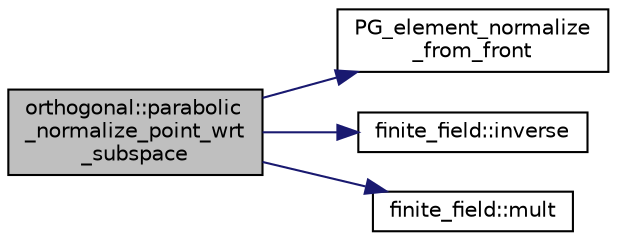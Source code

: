 digraph "orthogonal::parabolic_normalize_point_wrt_subspace"
{
  edge [fontname="Helvetica",fontsize="10",labelfontname="Helvetica",labelfontsize="10"];
  node [fontname="Helvetica",fontsize="10",shape=record];
  rankdir="LR";
  Node23241 [label="orthogonal::parabolic\l_normalize_point_wrt\l_subspace",height=0.2,width=0.4,color="black", fillcolor="grey75", style="filled", fontcolor="black"];
  Node23241 -> Node23242 [color="midnightblue",fontsize="10",style="solid",fontname="Helvetica"];
  Node23242 [label="PG_element_normalize\l_from_front",height=0.2,width=0.4,color="black", fillcolor="white", style="filled",URL="$d4/d67/geometry_8h.html#af675caf5f9975573455c8d93cb56bf95"];
  Node23241 -> Node23243 [color="midnightblue",fontsize="10",style="solid",fontname="Helvetica"];
  Node23243 [label="finite_field::inverse",height=0.2,width=0.4,color="black", fillcolor="white", style="filled",URL="$df/d5a/classfinite__field.html#a69f2a12c01e70b7ce2d115c5221c9cdd"];
  Node23241 -> Node23244 [color="midnightblue",fontsize="10",style="solid",fontname="Helvetica"];
  Node23244 [label="finite_field::mult",height=0.2,width=0.4,color="black", fillcolor="white", style="filled",URL="$df/d5a/classfinite__field.html#a24fb5917aa6d4d656fd855b7f44a13b0"];
}
